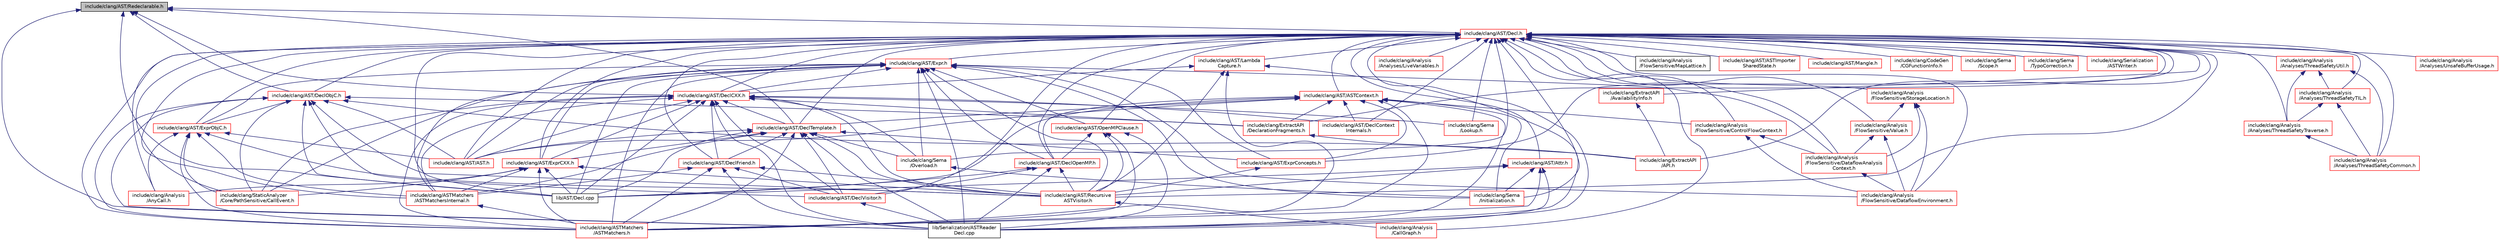 digraph "include/clang/AST/Redeclarable.h"
{
 // LATEX_PDF_SIZE
  bgcolor="transparent";
  edge [fontname="Helvetica",fontsize="10",labelfontname="Helvetica",labelfontsize="10"];
  node [fontname="Helvetica",fontsize="10",shape=record];
  Node1 [label="include/clang/AST/Redeclarable.h",height=0.2,width=0.4,color="black", fillcolor="grey75", style="filled", fontcolor="black",tooltip=" "];
  Node1 -> Node2 [dir="back",color="midnightblue",fontsize="10",style="solid",fontname="Helvetica"];
  Node2 [label="include/clang/AST/Decl.h",height=0.2,width=0.4,color="red",URL="$Decl_8h.html",tooltip=" "];
  Node2 -> Node3 [dir="back",color="midnightblue",fontsize="10",style="solid",fontname="Helvetica"];
  Node3 [label="include/clang/Analysis\l/Analyses/LiveVariables.h",height=0.2,width=0.4,color="red",URL="$LiveVariables_8h.html",tooltip=" "];
  Node2 -> Node11 [dir="back",color="midnightblue",fontsize="10",style="solid",fontname="Helvetica"];
  Node11 [label="include/clang/Analysis\l/Analyses/ThreadSafetyCommon.h",height=0.2,width=0.4,color="red",URL="$ThreadSafetyCommon_8h.html",tooltip=" "];
  Node2 -> Node14 [dir="back",color="midnightblue",fontsize="10",style="solid",fontname="Helvetica"];
  Node14 [label="include/clang/Analysis\l/Analyses/ThreadSafetyTIL.h",height=0.2,width=0.4,color="red",URL="$ThreadSafetyTIL_8h.html",tooltip=" "];
  Node14 -> Node11 [dir="back",color="midnightblue",fontsize="10",style="solid",fontname="Helvetica"];
  Node14 -> Node17 [dir="back",color="midnightblue",fontsize="10",style="solid",fontname="Helvetica"];
  Node17 [label="include/clang/Analysis\l/Analyses/ThreadSafetyTraverse.h",height=0.2,width=0.4,color="red",URL="$ThreadSafetyTraverse_8h.html",tooltip=" "];
  Node17 -> Node11 [dir="back",color="midnightblue",fontsize="10",style="solid",fontname="Helvetica"];
  Node2 -> Node17 [dir="back",color="midnightblue",fontsize="10",style="solid",fontname="Helvetica"];
  Node2 -> Node19 [dir="back",color="midnightblue",fontsize="10",style="solid",fontname="Helvetica"];
  Node19 [label="include/clang/Analysis\l/Analyses/ThreadSafetyUtil.h",height=0.2,width=0.4,color="red",URL="$ThreadSafetyUtil_8h.html",tooltip=" "];
  Node19 -> Node11 [dir="back",color="midnightblue",fontsize="10",style="solid",fontname="Helvetica"];
  Node19 -> Node14 [dir="back",color="midnightblue",fontsize="10",style="solid",fontname="Helvetica"];
  Node19 -> Node17 [dir="back",color="midnightblue",fontsize="10",style="solid",fontname="Helvetica"];
  Node2 -> Node20 [dir="back",color="midnightblue",fontsize="10",style="solid",fontname="Helvetica"];
  Node20 [label="include/clang/Analysis\l/Analyses/UnsafeBufferUsage.h",height=0.2,width=0.4,color="red",URL="$UnsafeBufferUsage_8h.html",tooltip=" "];
  Node2 -> Node23 [dir="back",color="midnightblue",fontsize="10",style="solid",fontname="Helvetica"];
  Node23 [label="include/clang/Analysis\l/AnyCall.h",height=0.2,width=0.4,color="red",URL="$AnyCall_8h.html",tooltip=" "];
  Node2 -> Node33 [dir="back",color="midnightblue",fontsize="10",style="solid",fontname="Helvetica"];
  Node33 [label="include/clang/Analysis\l/CallGraph.h",height=0.2,width=0.4,color="red",URL="$CallGraph_8h.html",tooltip=" "];
  Node2 -> Node35 [dir="back",color="midnightblue",fontsize="10",style="solid",fontname="Helvetica"];
  Node35 [label="include/clang/Analysis\l/FlowSensitive/ControlFlowContext.h",height=0.2,width=0.4,color="red",URL="$ControlFlowContext_8h.html",tooltip=" "];
  Node35 -> Node44 [dir="back",color="midnightblue",fontsize="10",style="solid",fontname="Helvetica"];
  Node44 [label="include/clang/Analysis\l/FlowSensitive/DataflowAnalysis\lContext.h",height=0.2,width=0.4,color="red",URL="$DataflowAnalysisContext_8h.html",tooltip=" "];
  Node44 -> Node45 [dir="back",color="midnightblue",fontsize="10",style="solid",fontname="Helvetica"];
  Node45 [label="include/clang/Analysis\l/FlowSensitive/DataflowEnvironment.h",height=0.2,width=0.4,color="red",URL="$DataflowEnvironment_8h.html",tooltip=" "];
  Node35 -> Node45 [dir="back",color="midnightblue",fontsize="10",style="solid",fontname="Helvetica"];
  Node2 -> Node44 [dir="back",color="midnightblue",fontsize="10",style="solid",fontname="Helvetica"];
  Node2 -> Node45 [dir="back",color="midnightblue",fontsize="10",style="solid",fontname="Helvetica"];
  Node2 -> Node37 [dir="back",color="midnightblue",fontsize="10",style="solid",fontname="Helvetica"];
  Node37 [label="include/clang/Analysis\l/FlowSensitive/MapLattice.h",height=0.2,width=0.4,color="black",URL="$MapLattice_8h.html",tooltip=" "];
  Node2 -> Node54 [dir="back",color="midnightblue",fontsize="10",style="solid",fontname="Helvetica"];
  Node54 [label="include/clang/Analysis\l/FlowSensitive/StorageLocation.h",height=0.2,width=0.4,color="red",URL="$StorageLocation_8h.html",tooltip=" "];
  Node54 -> Node44 [dir="back",color="midnightblue",fontsize="10",style="solid",fontname="Helvetica"];
  Node54 -> Node45 [dir="back",color="midnightblue",fontsize="10",style="solid",fontname="Helvetica"];
  Node54 -> Node55 [dir="back",color="midnightblue",fontsize="10",style="solid",fontname="Helvetica"];
  Node55 [label="include/clang/Analysis\l/FlowSensitive/Value.h",height=0.2,width=0.4,color="red",URL="$Value_8h.html",tooltip=" "];
  Node55 -> Node44 [dir="back",color="midnightblue",fontsize="10",style="solid",fontname="Helvetica"];
  Node55 -> Node45 [dir="back",color="midnightblue",fontsize="10",style="solid",fontname="Helvetica"];
  Node2 -> Node55 [dir="back",color="midnightblue",fontsize="10",style="solid",fontname="Helvetica"];
  Node2 -> Node62 [dir="back",color="midnightblue",fontsize="10",style="solid",fontname="Helvetica"];
  Node62 [label="include/clang/AST/AST.h",height=0.2,width=0.4,color="red",URL="$AST_8h.html",tooltip=" "];
  Node2 -> Node77 [dir="back",color="midnightblue",fontsize="10",style="solid",fontname="Helvetica"];
  Node77 [label="include/clang/AST/ASTContext.h",height=0.2,width=0.4,color="red",URL="$ASTContext_8h.html",tooltip=" "];
  Node77 -> Node35 [dir="back",color="midnightblue",fontsize="10",style="solid",fontname="Helvetica"];
  Node77 -> Node62 [dir="back",color="midnightblue",fontsize="10",style="solid",fontname="Helvetica"];
  Node77 -> Node91 [dir="back",color="midnightblue",fontsize="10",style="solid",fontname="Helvetica"];
  Node91 [label="include/clang/AST/DeclContext\lInternals.h",height=0.2,width=0.4,color="red",URL="$DeclContextInternals_8h.html",tooltip=" "];
  Node77 -> Node101 [dir="back",color="midnightblue",fontsize="10",style="solid",fontname="Helvetica"];
  Node101 [label="include/clang/AST/DeclOpenMP.h",height=0.2,width=0.4,color="red",URL="$DeclOpenMP_8h.html",tooltip=" "];
  Node101 -> Node102 [dir="back",color="midnightblue",fontsize="10",style="solid",fontname="Helvetica"];
  Node102 [label="include/clang/AST/DeclVisitor.h",height=0.2,width=0.4,color="red",URL="$DeclVisitor_8h.html",tooltip=" "];
  Node102 -> Node129 [dir="back",color="midnightblue",fontsize="10",style="solid",fontname="Helvetica"];
  Node129 [label="lib/Serialization/ASTReader\lDecl.cpp",height=0.2,width=0.4,color="black",URL="$ASTReaderDecl_8cpp.html",tooltip=" "];
  Node101 -> Node216 [dir="back",color="midnightblue",fontsize="10",style="solid",fontname="Helvetica"];
  Node216 [label="include/clang/AST/Recursive\lASTVisitor.h",height=0.2,width=0.4,color="red",URL="$RecursiveASTVisitor_8h.html",tooltip=" "];
  Node216 -> Node33 [dir="back",color="midnightblue",fontsize="10",style="solid",fontname="Helvetica"];
  Node101 -> Node262 [dir="back",color="midnightblue",fontsize="10",style="solid",fontname="Helvetica"];
  Node262 [label="lib/AST/Decl.cpp",height=0.2,width=0.4,color="black",URL="$Decl_8cpp.html",tooltip=" "];
  Node101 -> Node129 [dir="back",color="midnightblue",fontsize="10",style="solid",fontname="Helvetica"];
  Node77 -> Node267 [dir="back",color="midnightblue",fontsize="10",style="solid",fontname="Helvetica"];
  Node267 [label="include/clang/AST/DeclTemplate.h",height=0.2,width=0.4,color="red",URL="$DeclTemplate_8h.html",tooltip=" "];
  Node267 -> Node62 [dir="back",color="midnightblue",fontsize="10",style="solid",fontname="Helvetica"];
  Node267 -> Node282 [dir="back",color="midnightblue",fontsize="10",style="solid",fontname="Helvetica"];
  Node282 [label="include/clang/AST/DeclFriend.h",height=0.2,width=0.4,color="red",URL="$DeclFriend_8h.html",tooltip=" "];
  Node282 -> Node102 [dir="back",color="midnightblue",fontsize="10",style="solid",fontname="Helvetica"];
  Node282 -> Node216 [dir="back",color="midnightblue",fontsize="10",style="solid",fontname="Helvetica"];
  Node282 -> Node283 [dir="back",color="midnightblue",fontsize="10",style="solid",fontname="Helvetica"];
  Node283 [label="include/clang/ASTMatchers\l/ASTMatchers.h",height=0.2,width=0.4,color="red",URL="$ASTMatchers_8h.html",tooltip=" "];
  Node282 -> Node325 [dir="back",color="midnightblue",fontsize="10",style="solid",fontname="Helvetica"];
  Node325 [label="include/clang/ASTMatchers\l/ASTMatchersInternal.h",height=0.2,width=0.4,color="red",URL="$ASTMatchersInternal_8h.html",tooltip=" "];
  Node325 -> Node283 [dir="back",color="midnightblue",fontsize="10",style="solid",fontname="Helvetica"];
  Node282 -> Node129 [dir="back",color="midnightblue",fontsize="10",style="solid",fontname="Helvetica"];
  Node267 -> Node102 [dir="back",color="midnightblue",fontsize="10",style="solid",fontname="Helvetica"];
  Node267 -> Node331 [dir="back",color="midnightblue",fontsize="10",style="solid",fontname="Helvetica"];
  Node331 [label="include/clang/AST/ExprConcepts.h",height=0.2,width=0.4,color="red",URL="$ExprConcepts_8h.html",tooltip=" "];
  Node331 -> Node216 [dir="back",color="midnightblue",fontsize="10",style="solid",fontname="Helvetica"];
  Node267 -> Node427 [dir="back",color="midnightblue",fontsize="10",style="solid",fontname="Helvetica"];
  Node427 [label="include/clang/AST/ExprCXX.h",height=0.2,width=0.4,color="red",URL="$ExprCXX_8h.html",tooltip=" "];
  Node427 -> Node23 [dir="back",color="midnightblue",fontsize="10",style="solid",fontname="Helvetica"];
  Node427 -> Node216 [dir="back",color="midnightblue",fontsize="10",style="solid",fontname="Helvetica"];
  Node427 -> Node283 [dir="back",color="midnightblue",fontsize="10",style="solid",fontname="Helvetica"];
  Node427 -> Node325 [dir="back",color="midnightblue",fontsize="10",style="solid",fontname="Helvetica"];
  Node427 -> Node453 [dir="back",color="midnightblue",fontsize="10",style="solid",fontname="Helvetica"];
  Node453 [label="include/clang/StaticAnalyzer\l/Core/PathSensitive/CallEvent.h",height=0.2,width=0.4,color="red",URL="$CallEvent_8h.html",tooltip=" "];
  Node427 -> Node262 [dir="back",color="midnightblue",fontsize="10",style="solid",fontname="Helvetica"];
  Node267 -> Node216 [dir="back",color="midnightblue",fontsize="10",style="solid",fontname="Helvetica"];
  Node267 -> Node283 [dir="back",color="midnightblue",fontsize="10",style="solid",fontname="Helvetica"];
  Node267 -> Node325 [dir="back",color="midnightblue",fontsize="10",style="solid",fontname="Helvetica"];
  Node267 -> Node652 [dir="back",color="midnightblue",fontsize="10",style="solid",fontname="Helvetica"];
  Node652 [label="include/clang/Sema\l/Overload.h",height=0.2,width=0.4,color="red",URL="$Overload_8h.html",tooltip=" "];
  Node652 -> Node653 [dir="back",color="midnightblue",fontsize="10",style="solid",fontname="Helvetica"];
  Node653 [label="include/clang/Sema\l/Initialization.h",height=0.2,width=0.4,color="red",URL="$Initialization_8h.html",tooltip=" "];
  Node267 -> Node262 [dir="back",color="midnightblue",fontsize="10",style="solid",fontname="Helvetica"];
  Node267 -> Node129 [dir="back",color="midnightblue",fontsize="10",style="solid",fontname="Helvetica"];
  Node77 -> Node331 [dir="back",color="midnightblue",fontsize="10",style="solid",fontname="Helvetica"];
  Node77 -> Node283 [dir="back",color="midnightblue",fontsize="10",style="solid",fontname="Helvetica"];
  Node77 -> Node677 [dir="back",color="midnightblue",fontsize="10",style="solid",fontname="Helvetica"];
  Node677 [label="include/clang/ExtractAPI\l/DeclarationFragments.h",height=0.2,width=0.4,color="red",URL="$DeclarationFragments_8h.html",tooltip=" "];
  Node677 -> Node678 [dir="back",color="midnightblue",fontsize="10",style="solid",fontname="Helvetica"];
  Node678 [label="include/clang/ExtractAPI\l/API.h",height=0.2,width=0.4,color="red",URL="$API_8h.html",tooltip=" "];
  Node77 -> Node653 [dir="back",color="midnightblue",fontsize="10",style="solid",fontname="Helvetica"];
  Node77 -> Node262 [dir="back",color="midnightblue",fontsize="10",style="solid",fontname="Helvetica"];
  Node77 -> Node129 [dir="back",color="midnightblue",fontsize="10",style="solid",fontname="Helvetica"];
  Node2 -> Node755 [dir="back",color="midnightblue",fontsize="10",style="solid",fontname="Helvetica"];
  Node755 [label="include/clang/AST/ASTImporter\lSharedState.h",height=0.2,width=0.4,color="red",URL="$ASTImporterSharedState_8h.html",tooltip=" "];
  Node2 -> Node757 [dir="back",color="midnightblue",fontsize="10",style="solid",fontname="Helvetica"];
  Node757 [label="include/clang/AST/Attr.h",height=0.2,width=0.4,color="red",URL="$Attr_8h.html",tooltip=" "];
  Node757 -> Node216 [dir="back",color="midnightblue",fontsize="10",style="solid",fontname="Helvetica"];
  Node757 -> Node283 [dir="back",color="midnightblue",fontsize="10",style="solid",fontname="Helvetica"];
  Node757 -> Node653 [dir="back",color="midnightblue",fontsize="10",style="solid",fontname="Helvetica"];
  Node757 -> Node262 [dir="back",color="midnightblue",fontsize="10",style="solid",fontname="Helvetica"];
  Node757 -> Node129 [dir="back",color="midnightblue",fontsize="10",style="solid",fontname="Helvetica"];
  Node2 -> Node91 [dir="back",color="midnightblue",fontsize="10",style="solid",fontname="Helvetica"];
  Node2 -> Node762 [dir="back",color="midnightblue",fontsize="10",style="solid",fontname="Helvetica"];
  Node762 [label="include/clang/AST/DeclCXX.h",height=0.2,width=0.4,color="red",URL="$DeclCXX_8h.html",tooltip=" "];
  Node762 -> Node62 [dir="back",color="midnightblue",fontsize="10",style="solid",fontname="Helvetica"];
  Node762 -> Node91 [dir="back",color="midnightblue",fontsize="10",style="solid",fontname="Helvetica"];
  Node762 -> Node282 [dir="back",color="midnightblue",fontsize="10",style="solid",fontname="Helvetica"];
  Node762 -> Node267 [dir="back",color="midnightblue",fontsize="10",style="solid",fontname="Helvetica"];
  Node762 -> Node102 [dir="back",color="midnightblue",fontsize="10",style="solid",fontname="Helvetica"];
  Node762 -> Node427 [dir="back",color="midnightblue",fontsize="10",style="solid",fontname="Helvetica"];
  Node762 -> Node216 [dir="back",color="midnightblue",fontsize="10",style="solid",fontname="Helvetica"];
  Node762 -> Node283 [dir="back",color="midnightblue",fontsize="10",style="solid",fontname="Helvetica"];
  Node762 -> Node325 [dir="back",color="midnightblue",fontsize="10",style="solid",fontname="Helvetica"];
  Node762 -> Node677 [dir="back",color="midnightblue",fontsize="10",style="solid",fontname="Helvetica"];
  Node762 -> Node380 [dir="back",color="midnightblue",fontsize="10",style="solid",fontname="Helvetica"];
  Node380 [label="include/clang/Sema\l/Lookup.h",height=0.2,width=0.4,color="red",URL="$Sema_2Lookup_8h.html",tooltip=" "];
  Node762 -> Node652 [dir="back",color="midnightblue",fontsize="10",style="solid",fontname="Helvetica"];
  Node762 -> Node453 [dir="back",color="midnightblue",fontsize="10",style="solid",fontname="Helvetica"];
  Node762 -> Node262 [dir="back",color="midnightblue",fontsize="10",style="solid",fontname="Helvetica"];
  Node762 -> Node129 [dir="back",color="midnightblue",fontsize="10",style="solid",fontname="Helvetica"];
  Node2 -> Node282 [dir="back",color="midnightblue",fontsize="10",style="solid",fontname="Helvetica"];
  Node2 -> Node808 [dir="back",color="midnightblue",fontsize="10",style="solid",fontname="Helvetica"];
  Node808 [label="include/clang/AST/DeclObjC.h",height=0.2,width=0.4,color="red",URL="$DeclObjC_8h.html",tooltip=" "];
  Node808 -> Node62 [dir="back",color="midnightblue",fontsize="10",style="solid",fontname="Helvetica"];
  Node808 -> Node102 [dir="back",color="midnightblue",fontsize="10",style="solid",fontname="Helvetica"];
  Node808 -> Node814 [dir="back",color="midnightblue",fontsize="10",style="solid",fontname="Helvetica"];
  Node814 [label="include/clang/AST/ExprObjC.h",height=0.2,width=0.4,color="red",URL="$ExprObjC_8h.html",tooltip=" "];
  Node814 -> Node23 [dir="back",color="midnightblue",fontsize="10",style="solid",fontname="Helvetica"];
  Node814 -> Node62 [dir="back",color="midnightblue",fontsize="10",style="solid",fontname="Helvetica"];
  Node814 -> Node216 [dir="back",color="midnightblue",fontsize="10",style="solid",fontname="Helvetica"];
  Node814 -> Node283 [dir="back",color="midnightblue",fontsize="10",style="solid",fontname="Helvetica"];
  Node814 -> Node325 [dir="back",color="midnightblue",fontsize="10",style="solid",fontname="Helvetica"];
  Node814 -> Node453 [dir="back",color="midnightblue",fontsize="10",style="solid",fontname="Helvetica"];
  Node808 -> Node216 [dir="back",color="midnightblue",fontsize="10",style="solid",fontname="Helvetica"];
  Node808 -> Node283 [dir="back",color="midnightblue",fontsize="10",style="solid",fontname="Helvetica"];
  Node808 -> Node678 [dir="back",color="midnightblue",fontsize="10",style="solid",fontname="Helvetica"];
  Node808 -> Node677 [dir="back",color="midnightblue",fontsize="10",style="solid",fontname="Helvetica"];
  Node808 -> Node453 [dir="back",color="midnightblue",fontsize="10",style="solid",fontname="Helvetica"];
  Node808 -> Node262 [dir="back",color="midnightblue",fontsize="10",style="solid",fontname="Helvetica"];
  Node808 -> Node129 [dir="back",color="midnightblue",fontsize="10",style="solid",fontname="Helvetica"];
  Node2 -> Node101 [dir="back",color="midnightblue",fontsize="10",style="solid",fontname="Helvetica"];
  Node2 -> Node267 [dir="back",color="midnightblue",fontsize="10",style="solid",fontname="Helvetica"];
  Node2 -> Node102 [dir="back",color="midnightblue",fontsize="10",style="solid",fontname="Helvetica"];
  Node2 -> Node817 [dir="back",color="midnightblue",fontsize="10",style="solid",fontname="Helvetica"];
  Node817 [label="include/clang/AST/Expr.h",height=0.2,width=0.4,color="red",URL="$Expr_8h.html",tooltip=" "];
  Node817 -> Node44 [dir="back",color="midnightblue",fontsize="10",style="solid",fontname="Helvetica"];
  Node817 -> Node45 [dir="back",color="midnightblue",fontsize="10",style="solid",fontname="Helvetica"];
  Node817 -> Node62 [dir="back",color="midnightblue",fontsize="10",style="solid",fontname="Helvetica"];
  Node817 -> Node762 [dir="back",color="midnightblue",fontsize="10",style="solid",fontname="Helvetica"];
  Node817 -> Node101 [dir="back",color="midnightblue",fontsize="10",style="solid",fontname="Helvetica"];
  Node817 -> Node331 [dir="back",color="midnightblue",fontsize="10",style="solid",fontname="Helvetica"];
  Node817 -> Node427 [dir="back",color="midnightblue",fontsize="10",style="solid",fontname="Helvetica"];
  Node817 -> Node814 [dir="back",color="midnightblue",fontsize="10",style="solid",fontname="Helvetica"];
  Node817 -> Node820 [dir="back",color="midnightblue",fontsize="10",style="solid",fontname="Helvetica"];
  Node820 [label="include/clang/AST/OpenMPClause.h",height=0.2,width=0.4,color="red",URL="$OpenMPClause_8h.html",tooltip=" "];
  Node820 -> Node101 [dir="back",color="midnightblue",fontsize="10",style="solid",fontname="Helvetica"];
  Node820 -> Node216 [dir="back",color="midnightblue",fontsize="10",style="solid",fontname="Helvetica"];
  Node820 -> Node283 [dir="back",color="midnightblue",fontsize="10",style="solid",fontname="Helvetica"];
  Node820 -> Node129 [dir="back",color="midnightblue",fontsize="10",style="solid",fontname="Helvetica"];
  Node817 -> Node216 [dir="back",color="midnightblue",fontsize="10",style="solid",fontname="Helvetica"];
  Node817 -> Node283 [dir="back",color="midnightblue",fontsize="10",style="solid",fontname="Helvetica"];
  Node817 -> Node325 [dir="back",color="midnightblue",fontsize="10",style="solid",fontname="Helvetica"];
  Node817 -> Node653 [dir="back",color="midnightblue",fontsize="10",style="solid",fontname="Helvetica"];
  Node817 -> Node652 [dir="back",color="midnightblue",fontsize="10",style="solid",fontname="Helvetica"];
  Node817 -> Node453 [dir="back",color="midnightblue",fontsize="10",style="solid",fontname="Helvetica"];
  Node817 -> Node262 [dir="back",color="midnightblue",fontsize="10",style="solid",fontname="Helvetica"];
  Node817 -> Node129 [dir="back",color="midnightblue",fontsize="10",style="solid",fontname="Helvetica"];
  Node2 -> Node331 [dir="back",color="midnightblue",fontsize="10",style="solid",fontname="Helvetica"];
  Node2 -> Node427 [dir="back",color="midnightblue",fontsize="10",style="solid",fontname="Helvetica"];
  Node2 -> Node814 [dir="back",color="midnightblue",fontsize="10",style="solid",fontname="Helvetica"];
  Node2 -> Node836 [dir="back",color="midnightblue",fontsize="10",style="solid",fontname="Helvetica"];
  Node836 [label="include/clang/AST/Lambda\lCapture.h",height=0.2,width=0.4,color="red",URL="$LambdaCapture_8h.html",tooltip=" "];
  Node836 -> Node762 [dir="back",color="midnightblue",fontsize="10",style="solid",fontname="Helvetica"];
  Node836 -> Node216 [dir="back",color="midnightblue",fontsize="10",style="solid",fontname="Helvetica"];
  Node836 -> Node283 [dir="back",color="midnightblue",fontsize="10",style="solid",fontname="Helvetica"];
  Node836 -> Node129 [dir="back",color="midnightblue",fontsize="10",style="solid",fontname="Helvetica"];
  Node2 -> Node131 [dir="back",color="midnightblue",fontsize="10",style="solid",fontname="Helvetica"];
  Node131 [label="include/clang/AST/Mangle.h",height=0.2,width=0.4,color="red",URL="$Mangle_8h.html",tooltip=" "];
  Node2 -> Node820 [dir="back",color="midnightblue",fontsize="10",style="solid",fontname="Helvetica"];
  Node2 -> Node216 [dir="back",color="midnightblue",fontsize="10",style="solid",fontname="Helvetica"];
  Node2 -> Node283 [dir="back",color="midnightblue",fontsize="10",style="solid",fontname="Helvetica"];
  Node2 -> Node325 [dir="back",color="midnightblue",fontsize="10",style="solid",fontname="Helvetica"];
  Node2 -> Node837 [dir="back",color="midnightblue",fontsize="10",style="solid",fontname="Helvetica"];
  Node837 [label="include/clang/CodeGen\l/CGFunctionInfo.h",height=0.2,width=0.4,color="red",URL="$CGFunctionInfo_8h.html",tooltip=" "];
  Node2 -> Node678 [dir="back",color="midnightblue",fontsize="10",style="solid",fontname="Helvetica"];
  Node2 -> Node839 [dir="back",color="midnightblue",fontsize="10",style="solid",fontname="Helvetica"];
  Node839 [label="include/clang/ExtractAPI\l/AvailabilityInfo.h",height=0.2,width=0.4,color="red",URL="$AvailabilityInfo_8h.html",tooltip=" "];
  Node839 -> Node678 [dir="back",color="midnightblue",fontsize="10",style="solid",fontname="Helvetica"];
  Node2 -> Node677 [dir="back",color="midnightblue",fontsize="10",style="solid",fontname="Helvetica"];
  Node2 -> Node653 [dir="back",color="midnightblue",fontsize="10",style="solid",fontname="Helvetica"];
  Node2 -> Node380 [dir="back",color="midnightblue",fontsize="10",style="solid",fontname="Helvetica"];
  Node2 -> Node652 [dir="back",color="midnightblue",fontsize="10",style="solid",fontname="Helvetica"];
  Node2 -> Node840 [dir="back",color="midnightblue",fontsize="10",style="solid",fontname="Helvetica"];
  Node840 [label="include/clang/Sema\l/Scope.h",height=0.2,width=0.4,color="red",URL="$Scope_8h.html",tooltip=" "];
  Node2 -> Node782 [dir="back",color="midnightblue",fontsize="10",style="solid",fontname="Helvetica"];
  Node782 [label="include/clang/Sema\l/TypoCorrection.h",height=0.2,width=0.4,color="red",URL="$TypoCorrection_8h.html",tooltip=" "];
  Node2 -> Node417 [dir="back",color="midnightblue",fontsize="10",style="solid",fontname="Helvetica"];
  Node417 [label="include/clang/Serialization\l/ASTWriter.h",height=0.2,width=0.4,color="red",URL="$ASTWriter_8h.html",tooltip=" "];
  Node2 -> Node453 [dir="back",color="midnightblue",fontsize="10",style="solid",fontname="Helvetica"];
  Node2 -> Node262 [dir="back",color="midnightblue",fontsize="10",style="solid",fontname="Helvetica"];
  Node2 -> Node129 [dir="back",color="midnightblue",fontsize="10",style="solid",fontname="Helvetica"];
  Node1 -> Node762 [dir="back",color="midnightblue",fontsize="10",style="solid",fontname="Helvetica"];
  Node1 -> Node808 [dir="back",color="midnightblue",fontsize="10",style="solid",fontname="Helvetica"];
  Node1 -> Node267 [dir="back",color="midnightblue",fontsize="10",style="solid",fontname="Helvetica"];
  Node1 -> Node262 [dir="back",color="midnightblue",fontsize="10",style="solid",fontname="Helvetica"];
  Node1 -> Node129 [dir="back",color="midnightblue",fontsize="10",style="solid",fontname="Helvetica"];
}
